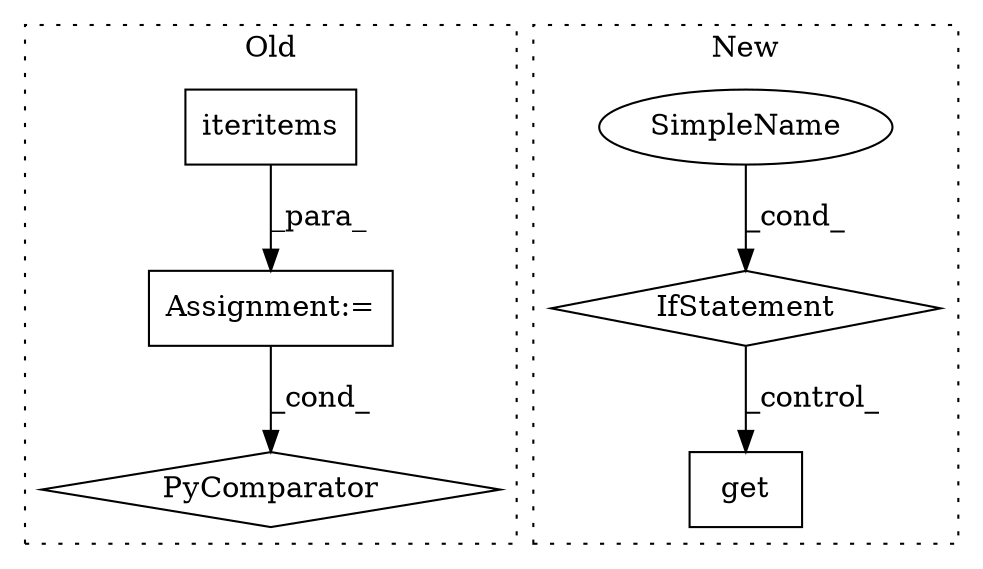 digraph G {
subgraph cluster0 {
1 [label="iteritems" a="32" s="2997,3018" l="10,1" shape="box"];
5 [label="PyComparator" a="113" s="2986" l="71" shape="diamond"];
6 [label="Assignment:=" a="7" s="2986" l="71" shape="box"];
label = "Old";
style="dotted";
}
subgraph cluster1 {
2 [label="get" a="32" s="2408,2432" l="4,1" shape="box"];
3 [label="IfStatement" a="25" s="2364,2377" l="4,2" shape="diamond"];
4 [label="SimpleName" a="42" s="2368" l="9" shape="ellipse"];
label = "New";
style="dotted";
}
1 -> 6 [label="_para_"];
3 -> 2 [label="_control_"];
4 -> 3 [label="_cond_"];
6 -> 5 [label="_cond_"];
}